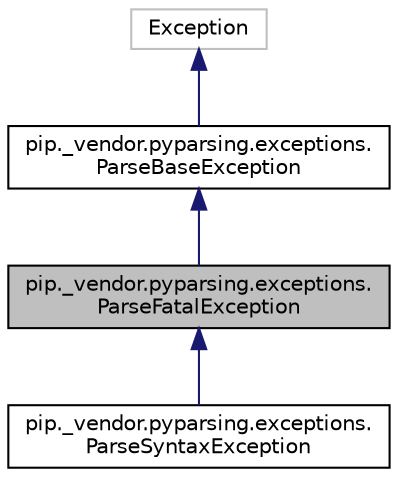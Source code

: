 digraph "pip._vendor.pyparsing.exceptions.ParseFatalException"
{
 // LATEX_PDF_SIZE
  edge [fontname="Helvetica",fontsize="10",labelfontname="Helvetica",labelfontsize="10"];
  node [fontname="Helvetica",fontsize="10",shape=record];
  Node1 [label="pip._vendor.pyparsing.exceptions.\lParseFatalException",height=0.2,width=0.4,color="black", fillcolor="grey75", style="filled", fontcolor="black",tooltip=" "];
  Node2 -> Node1 [dir="back",color="midnightblue",fontsize="10",style="solid",fontname="Helvetica"];
  Node2 [label="pip._vendor.pyparsing.exceptions.\lParseBaseException",height=0.2,width=0.4,color="black", fillcolor="white", style="filled",URL="$classpip_1_1__vendor_1_1pyparsing_1_1exceptions_1_1ParseBaseException.html",tooltip=" "];
  Node3 -> Node2 [dir="back",color="midnightblue",fontsize="10",style="solid",fontname="Helvetica"];
  Node3 [label="Exception",height=0.2,width=0.4,color="grey75", fillcolor="white", style="filled",tooltip=" "];
  Node1 -> Node4 [dir="back",color="midnightblue",fontsize="10",style="solid",fontname="Helvetica"];
  Node4 [label="pip._vendor.pyparsing.exceptions.\lParseSyntaxException",height=0.2,width=0.4,color="black", fillcolor="white", style="filled",URL="$classpip_1_1__vendor_1_1pyparsing_1_1exceptions_1_1ParseSyntaxException.html",tooltip=" "];
}

